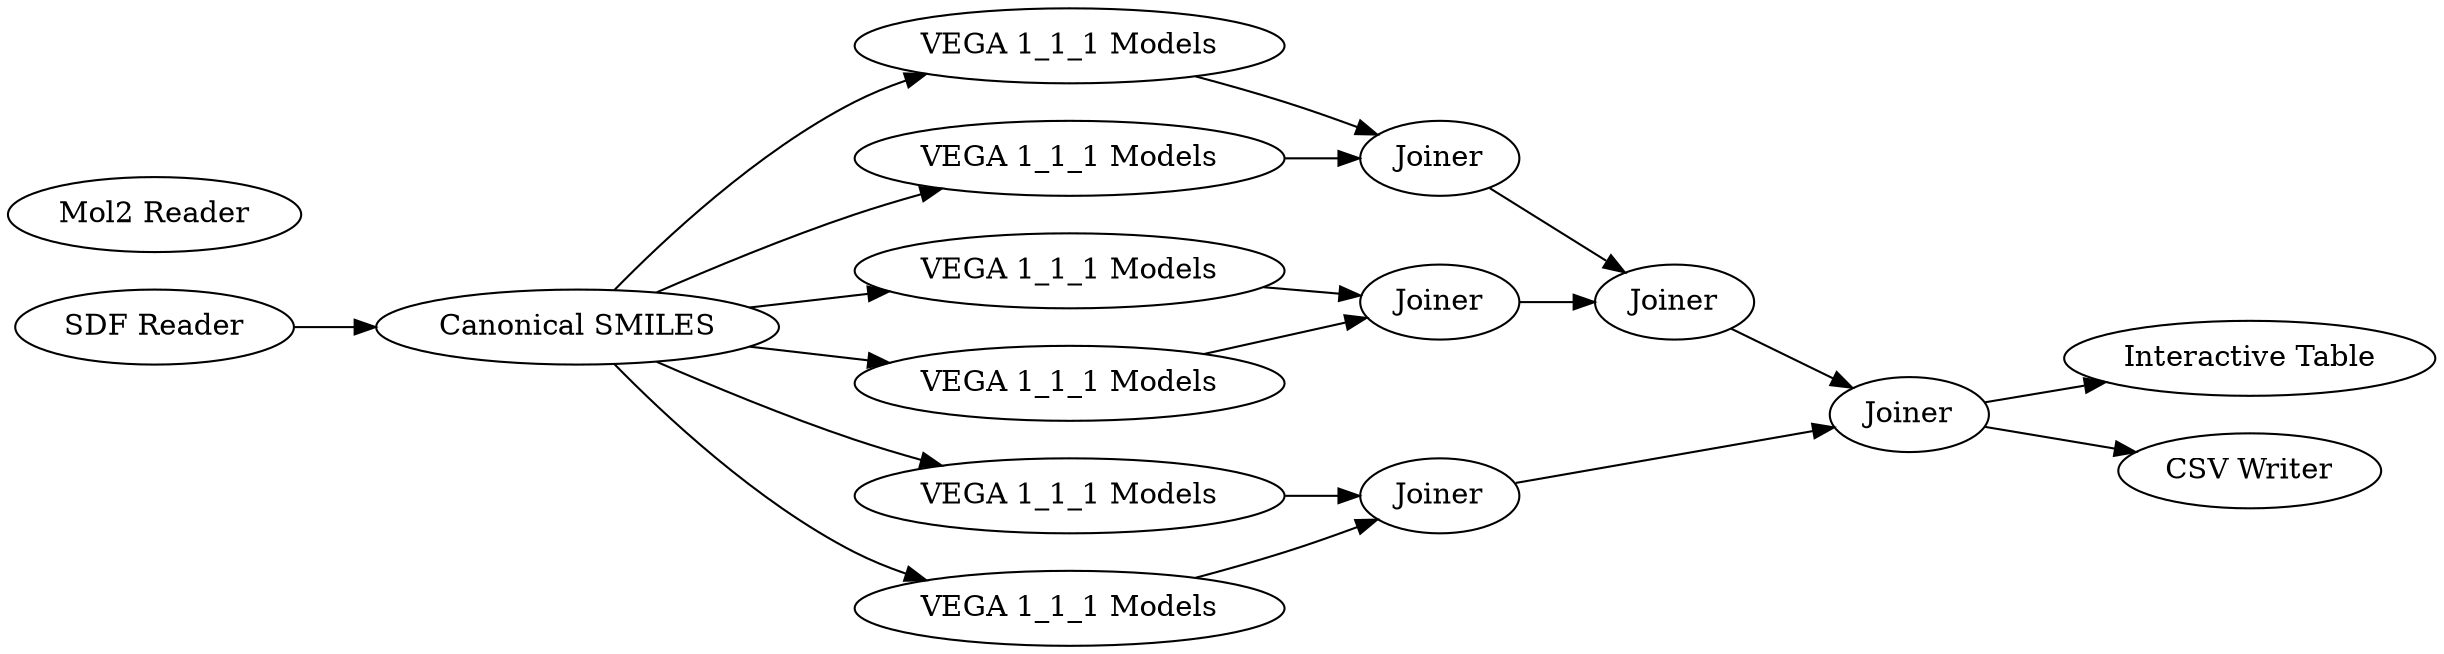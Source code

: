 digraph {
	30 [label="VEGA 1_1_1 Models"]
	32 [label="Canonical SMILES"]
	34 [label="Interactive Table"]
	35 [label="VEGA 1_1_1 Models"]
	36 [label="VEGA 1_1_1 Models"]
	37 [label="VEGA 1_1_1 Models"]
	38 [label="VEGA 1_1_1 Models"]
	39 [label="VEGA 1_1_1 Models"]
	40 [label=Joiner]
	41 [label=Joiner]
	42 [label=Joiner]
	43 [label=Joiner]
	44 [label=Joiner]
	49 [label="SDF Reader"]
	50 [label="CSV Writer"]
	51 [label="Mol2 Reader"]
	30 -> 40
	32 -> 35
	32 -> 36
	32 -> 37
	32 -> 38
	32 -> 39
	32 -> 30
	35 -> 40
	36 -> 41
	37 -> 41
	38 -> 42
	39 -> 42
	40 -> 43
	41 -> 43
	42 -> 44
	43 -> 44
	44 -> 34
	44 -> 50
	49 -> 32
	rankdir=LR
}
